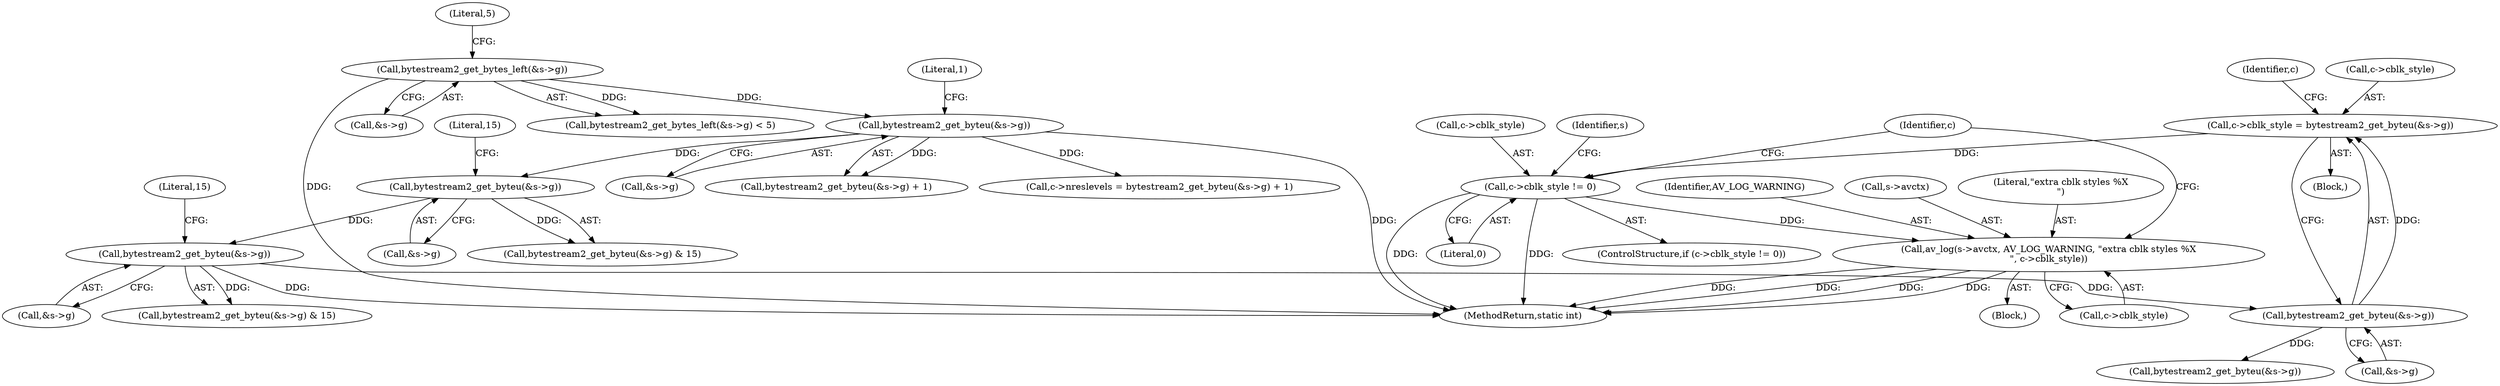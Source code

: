 digraph "0_FFmpeg_9a271a9368eaabf99e6c2046103acb33957e63b7_0@pointer" {
"1000271" [label="(Call,av_log(s->avctx, AV_LOG_WARNING, \"extra cblk styles %X\n\", c->cblk_style))"];
"1000265" [label="(Call,c->cblk_style != 0)"];
"1000255" [label="(Call,c->cblk_style = bytestream2_get_byteu(&s->g))"];
"1000259" [label="(Call,bytestream2_get_byteu(&s->g))"];
"1000197" [label="(Call,bytestream2_get_byteu(&s->g))"];
"1000184" [label="(Call,bytestream2_get_byteu(&s->g))"];
"1000129" [label="(Call,bytestream2_get_byteu(&s->g))"];
"1000116" [label="(Call,bytestream2_get_bytes_left(&s->g))"];
"1000124" [label="(Call,c->nreslevels = bytestream2_get_byteu(&s->g) + 1)"];
"1000112" [label="(Block,)"];
"1000117" [label="(Call,&s->g)"];
"1000198" [label="(Call,&s->g)"];
"1000276" [label="(Literal,\"extra cblk styles %X\n\")"];
"1000116" [label="(Call,bytestream2_get_bytes_left(&s->g))"];
"1000256" [label="(Call,c->cblk_style)"];
"1000259" [label="(Call,bytestream2_get_byteu(&s->g))"];
"1000275" [label="(Identifier,AV_LOG_WARNING)"];
"1000282" [label="(Identifier,c)"];
"1000196" [label="(Call,bytestream2_get_byteu(&s->g) & 15)"];
"1000271" [label="(Call,av_log(s->avctx, AV_LOG_WARNING, \"extra cblk styles %X\n\", c->cblk_style))"];
"1000284" [label="(Call,bytestream2_get_byteu(&s->g))"];
"1000129" [label="(Call,bytestream2_get_byteu(&s->g))"];
"1000115" [label="(Call,bytestream2_get_bytes_left(&s->g) < 5)"];
"1000197" [label="(Call,bytestream2_get_byteu(&s->g))"];
"1000267" [label="(Identifier,c)"];
"1000189" [label="(Literal,15)"];
"1000184" [label="(Call,bytestream2_get_byteu(&s->g))"];
"1000130" [label="(Call,&s->g)"];
"1000134" [label="(Literal,1)"];
"1000260" [label="(Call,&s->g)"];
"1000128" [label="(Call,bytestream2_get_byteu(&s->g) + 1)"];
"1000202" [label="(Literal,15)"];
"1000121" [label="(Literal,5)"];
"1000255" [label="(Call,c->cblk_style = bytestream2_get_byteu(&s->g))"];
"1000273" [label="(Identifier,s)"];
"1000377" [label="(MethodReturn,static int)"];
"1000270" [label="(Block,)"];
"1000277" [label="(Call,c->cblk_style)"];
"1000264" [label="(ControlStructure,if (c->cblk_style != 0))"];
"1000185" [label="(Call,&s->g)"];
"1000269" [label="(Literal,0)"];
"1000265" [label="(Call,c->cblk_style != 0)"];
"1000272" [label="(Call,s->avctx)"];
"1000183" [label="(Call,bytestream2_get_byteu(&s->g) & 15)"];
"1000266" [label="(Call,c->cblk_style)"];
"1000271" -> "1000270"  [label="AST: "];
"1000271" -> "1000277"  [label="CFG: "];
"1000272" -> "1000271"  [label="AST: "];
"1000275" -> "1000271"  [label="AST: "];
"1000276" -> "1000271"  [label="AST: "];
"1000277" -> "1000271"  [label="AST: "];
"1000282" -> "1000271"  [label="CFG: "];
"1000271" -> "1000377"  [label="DDG: "];
"1000271" -> "1000377"  [label="DDG: "];
"1000271" -> "1000377"  [label="DDG: "];
"1000271" -> "1000377"  [label="DDG: "];
"1000265" -> "1000271"  [label="DDG: "];
"1000265" -> "1000264"  [label="AST: "];
"1000265" -> "1000269"  [label="CFG: "];
"1000266" -> "1000265"  [label="AST: "];
"1000269" -> "1000265"  [label="AST: "];
"1000273" -> "1000265"  [label="CFG: "];
"1000282" -> "1000265"  [label="CFG: "];
"1000265" -> "1000377"  [label="DDG: "];
"1000265" -> "1000377"  [label="DDG: "];
"1000255" -> "1000265"  [label="DDG: "];
"1000255" -> "1000112"  [label="AST: "];
"1000255" -> "1000259"  [label="CFG: "];
"1000256" -> "1000255"  [label="AST: "];
"1000259" -> "1000255"  [label="AST: "];
"1000267" -> "1000255"  [label="CFG: "];
"1000259" -> "1000255"  [label="DDG: "];
"1000259" -> "1000260"  [label="CFG: "];
"1000260" -> "1000259"  [label="AST: "];
"1000197" -> "1000259"  [label="DDG: "];
"1000259" -> "1000284"  [label="DDG: "];
"1000197" -> "1000196"  [label="AST: "];
"1000197" -> "1000198"  [label="CFG: "];
"1000198" -> "1000197"  [label="AST: "];
"1000202" -> "1000197"  [label="CFG: "];
"1000197" -> "1000377"  [label="DDG: "];
"1000197" -> "1000196"  [label="DDG: "];
"1000184" -> "1000197"  [label="DDG: "];
"1000184" -> "1000183"  [label="AST: "];
"1000184" -> "1000185"  [label="CFG: "];
"1000185" -> "1000184"  [label="AST: "];
"1000189" -> "1000184"  [label="CFG: "];
"1000184" -> "1000183"  [label="DDG: "];
"1000129" -> "1000184"  [label="DDG: "];
"1000129" -> "1000128"  [label="AST: "];
"1000129" -> "1000130"  [label="CFG: "];
"1000130" -> "1000129"  [label="AST: "];
"1000134" -> "1000129"  [label="CFG: "];
"1000129" -> "1000377"  [label="DDG: "];
"1000129" -> "1000124"  [label="DDG: "];
"1000129" -> "1000128"  [label="DDG: "];
"1000116" -> "1000129"  [label="DDG: "];
"1000116" -> "1000115"  [label="AST: "];
"1000116" -> "1000117"  [label="CFG: "];
"1000117" -> "1000116"  [label="AST: "];
"1000121" -> "1000116"  [label="CFG: "];
"1000116" -> "1000377"  [label="DDG: "];
"1000116" -> "1000115"  [label="DDG: "];
}
